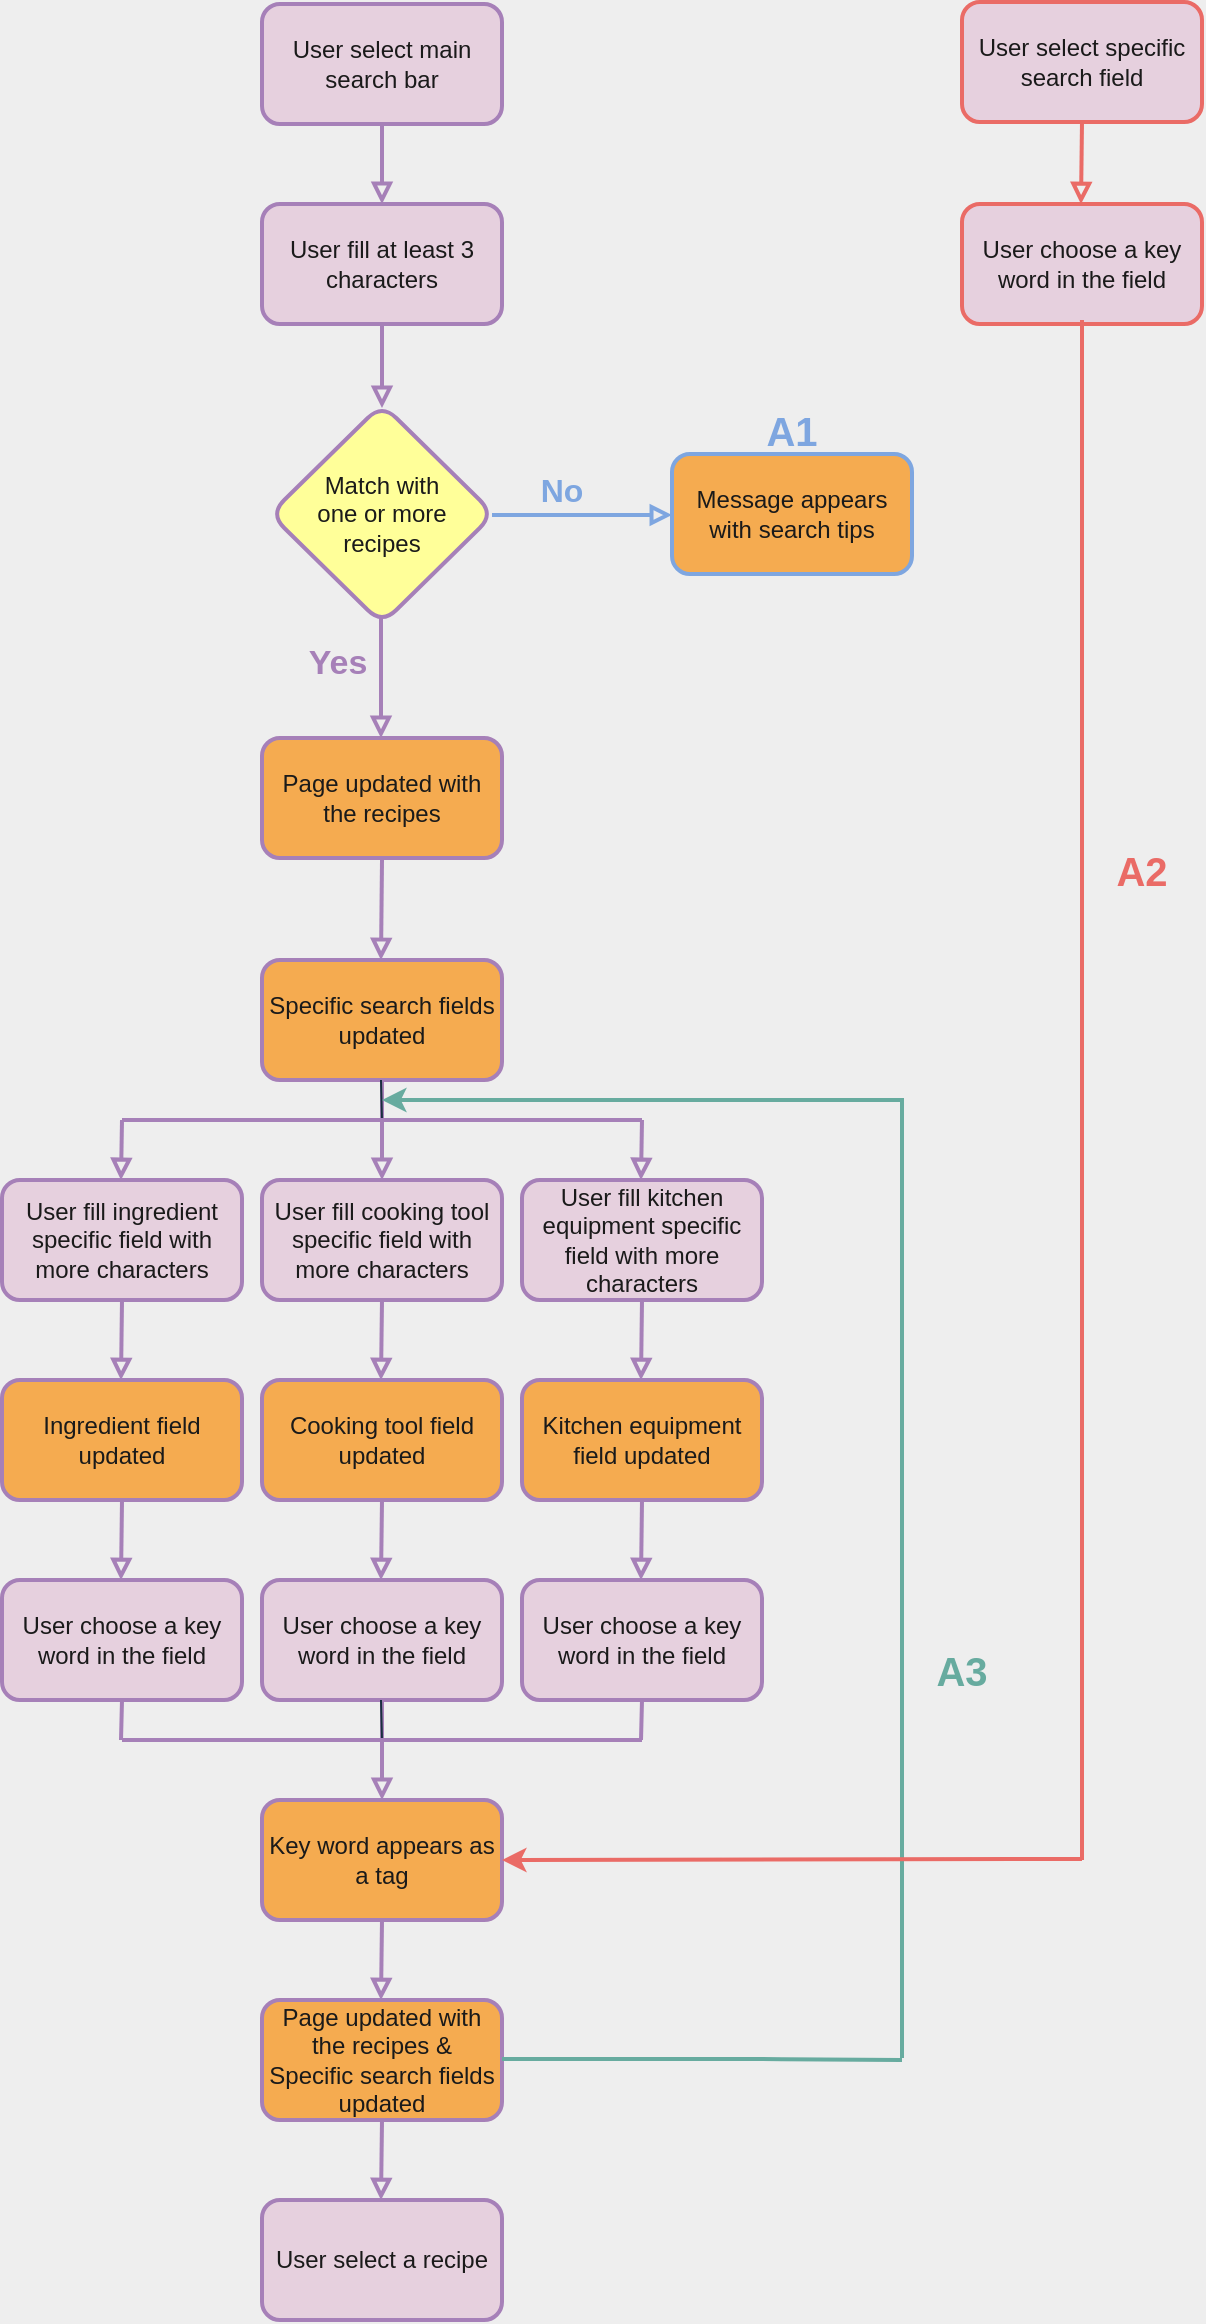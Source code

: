 <mxfile version="15.7.3" type="github">
  <diagram id="BQZGS3TxGwnYLphWOaI2" name="Page-1">
    <mxGraphModel dx="844" dy="443" grid="1" gridSize="10" guides="1" tooltips="1" connect="1" arrows="1" fold="1" page="1" pageScale="1" pageWidth="827" pageHeight="1169" background="#EEEEEE" math="0" shadow="0">
      <root>
        <mxCell id="0" />
        <mxCell id="1" parent="0" />
        <mxCell id="Tk_SjcsIPn881NdWUmbV-1" value="User select main search bar" style="whiteSpace=wrap;html=1;fillColor=#E6D0DE;strokeColor=#A680B8;rounded=1;fontColor=#1A1A1A;strokeWidth=2;" vertex="1" parent="1">
          <mxGeometry x="200" y="5" width="120" height="60" as="geometry" />
        </mxCell>
        <mxCell id="Tk_SjcsIPn881NdWUmbV-4" value="" style="endArrow=block;html=1;endFill=0;labelBackgroundColor=#EEEEEE;strokeColor=#A680B8;fontColor=#000000;strokeWidth=2;" edge="1" parent="1">
          <mxGeometry width="50" height="50" relative="1" as="geometry">
            <mxPoint x="260" y="65" as="sourcePoint" />
            <mxPoint x="260" y="105" as="targetPoint" />
          </mxGeometry>
        </mxCell>
        <mxCell id="Tk_SjcsIPn881NdWUmbV-5" value="User fill at least 3 characters" style="whiteSpace=wrap;html=1;fillColor=#E6D0DE;strokeColor=#A680B8;rounded=1;fontColor=#1A1A1A;strokeWidth=2;" vertex="1" parent="1">
          <mxGeometry x="200" y="105" width="120" height="60" as="geometry" />
        </mxCell>
        <mxCell id="Tk_SjcsIPn881NdWUmbV-6" value="Match with &lt;br&gt;one or more &lt;br&gt;recipes" style="rhombus;whiteSpace=wrap;html=1;fillColor=#FFFF99;strokeColor=#A680B8;rounded=1;fontColor=#1A1A1A;strokeWidth=2;" vertex="1" parent="1">
          <mxGeometry x="204" y="205" width="112" height="110" as="geometry" />
        </mxCell>
        <mxCell id="Tk_SjcsIPn881NdWUmbV-7" value="" style="endArrow=block;html=1;endFill=0;labelBackgroundColor=#EEEEEE;strokeColor=#A680B8;fontColor=#000000;strokeWidth=2;" edge="1" parent="1">
          <mxGeometry width="50" height="50" relative="1" as="geometry">
            <mxPoint x="260" y="165" as="sourcePoint" />
            <mxPoint x="260" y="207" as="targetPoint" />
          </mxGeometry>
        </mxCell>
        <mxCell id="Tk_SjcsIPn881NdWUmbV-8" value="" style="endArrow=block;html=1;endFill=0;strokeColor=#7EA6E0;strokeWidth=2;arcSize=20;labelBackgroundColor=#EEEEEE;fontColor=#7EA6E0;" edge="1" parent="1">
          <mxGeometry width="50" height="50" relative="1" as="geometry">
            <mxPoint x="315" y="260.5" as="sourcePoint" />
            <mxPoint x="405" y="260.5" as="targetPoint" />
          </mxGeometry>
        </mxCell>
        <mxCell id="Tk_SjcsIPn881NdWUmbV-9" value="No" style="text;html=1;strokeColor=none;fillColor=none;align=center;verticalAlign=middle;whiteSpace=wrap;fontColor=#7EA6E0;rounded=1;fontStyle=1;fontSize=16;" vertex="1" parent="1">
          <mxGeometry x="320" y="233" width="60" height="30" as="geometry" />
        </mxCell>
        <mxCell id="Tk_SjcsIPn881NdWUmbV-10" value="Yes" style="text;html=1;strokeColor=none;fillColor=none;align=center;verticalAlign=middle;whiteSpace=wrap;rounded=1;fontColor=#A680B8;fontStyle=1;fontSize=17;" vertex="1" parent="1">
          <mxGeometry x="208" y="320" width="60" height="30" as="geometry" />
        </mxCell>
        <mxCell id="Tk_SjcsIPn881NdWUmbV-11" value="" style="endArrow=block;html=1;endFill=0;labelBackgroundColor=#EEEEEE;strokeColor=#A680B8;fontColor=#000000;strokeWidth=2;" edge="1" parent="1">
          <mxGeometry width="50" height="50" relative="1" as="geometry">
            <mxPoint x="259.5" y="312" as="sourcePoint" />
            <mxPoint x="259.5" y="372" as="targetPoint" />
          </mxGeometry>
        </mxCell>
        <mxCell id="Tk_SjcsIPn881NdWUmbV-13" value="Page updated with the recipes" style="whiteSpace=wrap;html=1;fillColor=#F5AB50;strokeColor=#A680B8;rounded=1;fontColor=#1A1A1A;strokeWidth=2;" vertex="1" parent="1">
          <mxGeometry x="200" y="372" width="120" height="60" as="geometry" />
        </mxCell>
        <mxCell id="Tk_SjcsIPn881NdWUmbV-24" value="" style="edgeStyle=orthogonalEdgeStyle;orthogonalLoop=1;jettySize=auto;html=1;endArrow=block;endFill=0;labelBackgroundColor=#EEEEEE;strokeColor=#A680B8;fontColor=#000000;strokeWidth=2;" edge="1" parent="1" source="Tk_SjcsIPn881NdWUmbV-15" target="Tk_SjcsIPn881NdWUmbV-19">
          <mxGeometry relative="1" as="geometry" />
        </mxCell>
        <mxCell id="Tk_SjcsIPn881NdWUmbV-15" value="Specific search fields updated" style="whiteSpace=wrap;html=1;fillColor=#F5AB50;strokeColor=#A680B8;rounded=1;fontColor=#1A1A1A;strokeWidth=2;" vertex="1" parent="1">
          <mxGeometry x="200" y="483" width="120" height="60" as="geometry" />
        </mxCell>
        <mxCell id="Tk_SjcsIPn881NdWUmbV-16" value="" style="endArrow=block;html=1;endFill=0;labelBackgroundColor=#EEEEEE;strokeColor=#A680B8;fontColor=#000000;strokeWidth=2;" edge="1" parent="1">
          <mxGeometry width="50" height="50" relative="1" as="geometry">
            <mxPoint x="260" y="433" as="sourcePoint" />
            <mxPoint x="259.5" y="483" as="targetPoint" />
          </mxGeometry>
        </mxCell>
        <mxCell id="Tk_SjcsIPn881NdWUmbV-17" value="User fill ingredient specific field with more characters" style="whiteSpace=wrap;html=1;fillColor=#E6D0DE;strokeColor=#A680B8;rounded=1;fontColor=#1A1A1A;strokeWidth=2;" vertex="1" parent="1">
          <mxGeometry x="70" y="593" width="120" height="60" as="geometry" />
        </mxCell>
        <mxCell id="Tk_SjcsIPn881NdWUmbV-18" value="" style="endArrow=block;html=1;endFill=0;labelBackgroundColor=#EEEEEE;strokeColor=#A680B8;fontColor=#000000;strokeWidth=2;" edge="1" parent="1">
          <mxGeometry width="50" height="50" relative="1" as="geometry">
            <mxPoint x="130" y="563" as="sourcePoint" />
            <mxPoint x="129.5" y="593" as="targetPoint" />
          </mxGeometry>
        </mxCell>
        <mxCell id="Tk_SjcsIPn881NdWUmbV-19" value="User fill cooking tool specific field with more characters" style="whiteSpace=wrap;html=1;fillColor=#E6D0DE;strokeColor=#A680B8;rounded=1;fontColor=#1A1A1A;strokeWidth=2;" vertex="1" parent="1">
          <mxGeometry x="200" y="593" width="120" height="60" as="geometry" />
        </mxCell>
        <mxCell id="Tk_SjcsIPn881NdWUmbV-20" value="User fill kitchen equipment specific field with more characters" style="whiteSpace=wrap;html=1;fillColor=#E6D0DE;strokeColor=#A680B8;rounded=1;fontColor=#1A1A1A;strokeWidth=2;" vertex="1" parent="1">
          <mxGeometry x="330" y="593" width="120" height="60" as="geometry" />
        </mxCell>
        <mxCell id="Tk_SjcsIPn881NdWUmbV-22" value="" style="endArrow=none;html=1;labelBackgroundColor=#EEEEEE;strokeColor=#182E3E;fontColor=#1A1A1A;" edge="1" parent="1">
          <mxGeometry width="50" height="50" relative="1" as="geometry">
            <mxPoint x="260" y="563" as="sourcePoint" />
            <mxPoint x="259.5" y="543" as="targetPoint" />
          </mxGeometry>
        </mxCell>
        <mxCell id="Tk_SjcsIPn881NdWUmbV-23" value="" style="endArrow=none;html=1;labelBackgroundColor=#EEEEEE;strokeColor=#A680B8;fontColor=#000000;strokeWidth=2;" edge="1" parent="1">
          <mxGeometry width="50" height="50" relative="1" as="geometry">
            <mxPoint x="130" y="563" as="sourcePoint" />
            <mxPoint x="390" y="563" as="targetPoint" />
          </mxGeometry>
        </mxCell>
        <mxCell id="Tk_SjcsIPn881NdWUmbV-25" value="" style="endArrow=block;html=1;endFill=0;labelBackgroundColor=#EEEEEE;strokeColor=#A680B8;fontColor=#000000;strokeWidth=2;" edge="1" parent="1">
          <mxGeometry width="50" height="50" relative="1" as="geometry">
            <mxPoint x="390" y="563" as="sourcePoint" />
            <mxPoint x="389.5" y="593" as="targetPoint" />
          </mxGeometry>
        </mxCell>
        <mxCell id="Tk_SjcsIPn881NdWUmbV-26" value="Ingredient field updated" style="whiteSpace=wrap;html=1;fillColor=#F5AB50;strokeColor=#A680B8;rounded=1;fontColor=#1A1A1A;strokeWidth=2;" vertex="1" parent="1">
          <mxGeometry x="70" y="693" width="120" height="60" as="geometry" />
        </mxCell>
        <mxCell id="Tk_SjcsIPn881NdWUmbV-27" value="Cooking tool field updated" style="whiteSpace=wrap;html=1;fillColor=#F5AB50;strokeColor=#A680B8;rounded=1;fontColor=#1A1A1A;strokeWidth=2;" vertex="1" parent="1">
          <mxGeometry x="200" y="693" width="120" height="60" as="geometry" />
        </mxCell>
        <mxCell id="Tk_SjcsIPn881NdWUmbV-28" value="Kitchen equipment field updated" style="whiteSpace=wrap;html=1;fillColor=#F5AB50;strokeColor=#A680B8;rounded=1;fontColor=#1A1A1A;strokeWidth=2;" vertex="1" parent="1">
          <mxGeometry x="330" y="693" width="120" height="60" as="geometry" />
        </mxCell>
        <mxCell id="Tk_SjcsIPn881NdWUmbV-29" value="" style="endArrow=block;html=1;endFill=0;labelBackgroundColor=#EEEEEE;strokeColor=#A680B8;fontColor=#000000;strokeWidth=2;" edge="1" parent="1">
          <mxGeometry width="50" height="50" relative="1" as="geometry">
            <mxPoint x="130" y="653" as="sourcePoint" />
            <mxPoint x="129.5" y="693" as="targetPoint" />
          </mxGeometry>
        </mxCell>
        <mxCell id="Tk_SjcsIPn881NdWUmbV-31" value="" style="endArrow=block;html=1;endFill=0;labelBackgroundColor=#EEEEEE;strokeColor=#A680B8;fontColor=#000000;strokeWidth=2;" edge="1" parent="1">
          <mxGeometry width="50" height="50" relative="1" as="geometry">
            <mxPoint x="260" y="653" as="sourcePoint" />
            <mxPoint x="259.5" y="693" as="targetPoint" />
          </mxGeometry>
        </mxCell>
        <mxCell id="Tk_SjcsIPn881NdWUmbV-32" value="" style="endArrow=block;html=1;endFill=0;labelBackgroundColor=#EEEEEE;strokeColor=#A680B8;fontColor=#000000;strokeWidth=2;" edge="1" parent="1">
          <mxGeometry width="50" height="50" relative="1" as="geometry">
            <mxPoint x="390" y="653" as="sourcePoint" />
            <mxPoint x="389.5" y="693" as="targetPoint" />
          </mxGeometry>
        </mxCell>
        <mxCell id="Tk_SjcsIPn881NdWUmbV-33" value="User choose a key word in the field" style="whiteSpace=wrap;html=1;fillColor=#E6D0DE;strokeColor=#A680B8;rounded=1;fontColor=#1A1A1A;strokeWidth=2;" vertex="1" parent="1">
          <mxGeometry x="70" y="793" width="120" height="60" as="geometry" />
        </mxCell>
        <mxCell id="Tk_SjcsIPn881NdWUmbV-34" value="" style="endArrow=block;html=1;endFill=0;labelBackgroundColor=#EEEEEE;strokeColor=#A680B8;fontColor=#000000;strokeWidth=2;" edge="1" parent="1">
          <mxGeometry width="50" height="50" relative="1" as="geometry">
            <mxPoint x="130" y="753" as="sourcePoint" />
            <mxPoint x="129.5" y="793" as="targetPoint" />
          </mxGeometry>
        </mxCell>
        <mxCell id="Tk_SjcsIPn881NdWUmbV-36" value="User choose a key word in the field" style="whiteSpace=wrap;html=1;fillColor=#E6D0DE;strokeColor=#A680B8;rounded=1;fontColor=#1A1A1A;strokeWidth=2;" vertex="1" parent="1">
          <mxGeometry x="200" y="793" width="120" height="60" as="geometry" />
        </mxCell>
        <mxCell id="Tk_SjcsIPn881NdWUmbV-37" value="" style="endArrow=block;html=1;endFill=0;labelBackgroundColor=#EEEEEE;strokeColor=#A680B8;fontColor=#000000;strokeWidth=2;" edge="1" parent="1">
          <mxGeometry width="50" height="50" relative="1" as="geometry">
            <mxPoint x="260" y="753" as="sourcePoint" />
            <mxPoint x="259.5" y="793" as="targetPoint" />
          </mxGeometry>
        </mxCell>
        <mxCell id="Tk_SjcsIPn881NdWUmbV-38" value="User choose a key word in the field" style="whiteSpace=wrap;html=1;fillColor=#E6D0DE;strokeColor=#A680B8;rounded=1;fontColor=#1A1A1A;strokeWidth=2;" vertex="1" parent="1">
          <mxGeometry x="330" y="793" width="120" height="60" as="geometry" />
        </mxCell>
        <mxCell id="Tk_SjcsIPn881NdWUmbV-39" value="" style="endArrow=block;html=1;endFill=0;labelBackgroundColor=#EEEEEE;strokeColor=#A680B8;fontColor=#000000;strokeWidth=2;" edge="1" parent="1">
          <mxGeometry width="50" height="50" relative="1" as="geometry">
            <mxPoint x="390" y="753" as="sourcePoint" />
            <mxPoint x="389.5" y="793" as="targetPoint" />
          </mxGeometry>
        </mxCell>
        <mxCell id="Tk_SjcsIPn881NdWUmbV-41" value="Key word appears as a tag" style="whiteSpace=wrap;html=1;fillColor=#F5AB50;strokeColor=#A680B8;rounded=1;fontColor=#1A1A1A;strokeWidth=2;" vertex="1" parent="1">
          <mxGeometry x="200" y="903" width="120" height="60" as="geometry" />
        </mxCell>
        <mxCell id="Tk_SjcsIPn881NdWUmbV-49" value="" style="edgeStyle=orthogonalEdgeStyle;orthogonalLoop=1;jettySize=auto;html=1;endArrow=block;endFill=0;labelBackgroundColor=#EEEEEE;strokeColor=#A680B8;fontColor=#000000;strokeWidth=2;" edge="1" parent="1">
          <mxGeometry relative="1" as="geometry">
            <mxPoint x="260" y="853" as="sourcePoint" />
            <mxPoint x="260" y="903" as="targetPoint" />
          </mxGeometry>
        </mxCell>
        <mxCell id="Tk_SjcsIPn881NdWUmbV-50" value="" style="endArrow=none;html=1;endFill=0;labelBackgroundColor=#EEEEEE;strokeColor=#A680B8;fontColor=#000000;strokeWidth=2;" edge="1" parent="1">
          <mxGeometry width="50" height="50" relative="1" as="geometry">
            <mxPoint x="130" y="853" as="sourcePoint" />
            <mxPoint x="129.5" y="873" as="targetPoint" />
          </mxGeometry>
        </mxCell>
        <mxCell id="Tk_SjcsIPn881NdWUmbV-51" value="" style="endArrow=none;html=1;labelBackgroundColor=#EEEEEE;strokeColor=#182E3E;fontColor=#1A1A1A;" edge="1" parent="1">
          <mxGeometry width="50" height="50" relative="1" as="geometry">
            <mxPoint x="260" y="873" as="sourcePoint" />
            <mxPoint x="259.5" y="853" as="targetPoint" />
          </mxGeometry>
        </mxCell>
        <mxCell id="Tk_SjcsIPn881NdWUmbV-52" value="" style="endArrow=none;html=1;labelBackgroundColor=#EEEEEE;strokeColor=#A680B8;fontColor=#000000;strokeWidth=2;" edge="1" parent="1">
          <mxGeometry width="50" height="50" relative="1" as="geometry">
            <mxPoint x="130" y="873" as="sourcePoint" />
            <mxPoint x="390" y="873" as="targetPoint" />
          </mxGeometry>
        </mxCell>
        <mxCell id="Tk_SjcsIPn881NdWUmbV-53" value="" style="endArrow=none;html=1;endFill=0;labelBackgroundColor=#EEEEEE;strokeColor=#A680B8;fontColor=#000000;strokeWidth=2;" edge="1" parent="1">
          <mxGeometry width="50" height="50" relative="1" as="geometry">
            <mxPoint x="390" y="853" as="sourcePoint" />
            <mxPoint x="389.5" y="873" as="targetPoint" />
          </mxGeometry>
        </mxCell>
        <mxCell id="Tk_SjcsIPn881NdWUmbV-54" value="Page updated with the recipes &amp;amp; &lt;br&gt;Specific search fields updated" style="whiteSpace=wrap;html=1;fillColor=#F5AB50;strokeColor=#A680B8;rounded=1;fontColor=#1A1A1A;strokeWidth=2;" vertex="1" parent="1">
          <mxGeometry x="200" y="1003" width="120" height="60" as="geometry" />
        </mxCell>
        <mxCell id="Tk_SjcsIPn881NdWUmbV-56" value="" style="endArrow=block;html=1;endFill=0;labelBackgroundColor=#EEEEEE;strokeColor=#A680B8;fontColor=#000000;strokeWidth=2;" edge="1" parent="1">
          <mxGeometry width="50" height="50" relative="1" as="geometry">
            <mxPoint x="260" y="963" as="sourcePoint" />
            <mxPoint x="259.5" y="1003" as="targetPoint" />
          </mxGeometry>
        </mxCell>
        <mxCell id="Tk_SjcsIPn881NdWUmbV-58" value="User select a recipe" style="whiteSpace=wrap;html=1;fillColor=#E6D0DE;strokeColor=#A680B8;rounded=1;fontColor=#1A1A1A;strokeWidth=2;" vertex="1" parent="1">
          <mxGeometry x="200" y="1103" width="120" height="60" as="geometry" />
        </mxCell>
        <mxCell id="Tk_SjcsIPn881NdWUmbV-59" value="" style="endArrow=block;html=1;endFill=0;labelBackgroundColor=#EEEEEE;strokeColor=#A680B8;fontColor=#1A1A1A;strokeWidth=2;" edge="1" parent="1">
          <mxGeometry width="50" height="50" relative="1" as="geometry">
            <mxPoint x="260" y="1063" as="sourcePoint" />
            <mxPoint x="259.5" y="1103" as="targetPoint" />
          </mxGeometry>
        </mxCell>
        <mxCell id="Tk_SjcsIPn881NdWUmbV-60" value="Message appears with search tips" style="whiteSpace=wrap;html=1;fillColor=#F5AB50;strokeColor=#7EA6E0;strokeWidth=2;rounded=1;fontColor=#1A1A1A;" vertex="1" parent="1">
          <mxGeometry x="405" y="230" width="120" height="60" as="geometry" />
        </mxCell>
        <mxCell id="Tk_SjcsIPn881NdWUmbV-61" value="A1" style="text;html=1;strokeColor=none;fillColor=none;align=center;verticalAlign=middle;whiteSpace=wrap;fontColor=#7EA6E0;rounded=1;fontSize=20;fontStyle=1" vertex="1" parent="1">
          <mxGeometry x="435" y="203" width="60" height="30" as="geometry" />
        </mxCell>
        <mxCell id="Tk_SjcsIPn881NdWUmbV-64" value="" style="endArrow=classic;html=1;fontColor=#1A1A1A;strokeColor=#67AB9F;strokeWidth=2;labelBackgroundColor=#EEEEEE;" edge="1" parent="1">
          <mxGeometry width="50" height="50" relative="1" as="geometry">
            <mxPoint x="520" y="553" as="sourcePoint" />
            <mxPoint x="260" y="553" as="targetPoint" />
          </mxGeometry>
        </mxCell>
        <mxCell id="Tk_SjcsIPn881NdWUmbV-65" value="" style="endArrow=none;html=1;fontColor=#1A1A1A;strokeColor=#67AB9F;strokeWidth=2;endFill=0;labelBackgroundColor=#EEEEEE;" edge="1" parent="1">
          <mxGeometry width="50" height="50" relative="1" as="geometry">
            <mxPoint x="320" y="1032.5" as="sourcePoint" />
            <mxPoint x="520" y="1033" as="targetPoint" />
            <Array as="points">
              <mxPoint x="450" y="1032.5" />
            </Array>
          </mxGeometry>
        </mxCell>
        <mxCell id="Tk_SjcsIPn881NdWUmbV-66" value="" style="endArrow=none;html=1;fontColor=#1A1A1A;strokeColor=#67AB9F;strokeWidth=2;labelBackgroundColor=#EEEEEE;" edge="1" parent="1">
          <mxGeometry width="50" height="50" relative="1" as="geometry">
            <mxPoint x="520" y="1032" as="sourcePoint" />
            <mxPoint x="520" y="552" as="targetPoint" />
          </mxGeometry>
        </mxCell>
        <mxCell id="Tk_SjcsIPn881NdWUmbV-68" value="A3" style="text;html=1;strokeColor=none;fillColor=none;align=center;verticalAlign=middle;whiteSpace=wrap;fontColor=#67AB9F;rounded=1;arcSize=0;fontSize=20;fontStyle=1" vertex="1" parent="1">
          <mxGeometry x="520" y="823" width="60" height="30" as="geometry" />
        </mxCell>
        <mxCell id="Tk_SjcsIPn881NdWUmbV-69" value="User choose a key word in the field" style="whiteSpace=wrap;html=1;fillColor=#E6D0DE;strokeColor=#EA6B66;rounded=1;fontColor=#1A1A1A;strokeWidth=2;" vertex="1" parent="1">
          <mxGeometry x="550" y="105" width="120" height="60" as="geometry" />
        </mxCell>
        <mxCell id="Tk_SjcsIPn881NdWUmbV-70" value="" style="endArrow=none;html=1;endFill=0;labelBackgroundColor=#EEEEEE;strokeColor=#EA6B66;fontColor=#1A1A1A;strokeWidth=2;" edge="1" parent="1">
          <mxGeometry width="50" height="50" relative="1" as="geometry">
            <mxPoint x="610" y="163" as="sourcePoint" />
            <mxPoint x="610" y="933" as="targetPoint" />
          </mxGeometry>
        </mxCell>
        <mxCell id="Tk_SjcsIPn881NdWUmbV-71" value="User select specific search field" style="whiteSpace=wrap;html=1;fillColor=#E6D0DE;strokeColor=#EA6B66;rounded=1;fontColor=#1A1A1A;strokeWidth=2;" vertex="1" parent="1">
          <mxGeometry x="550" y="4" width="120" height="60" as="geometry" />
        </mxCell>
        <mxCell id="Tk_SjcsIPn881NdWUmbV-72" value="" style="endArrow=block;html=1;endFill=0;labelBackgroundColor=#EEEEEE;strokeColor=#EA6B66;fontColor=#1A1A1A;strokeWidth=2;" edge="1" parent="1">
          <mxGeometry width="50" height="50" relative="1" as="geometry">
            <mxPoint x="610" y="64" as="sourcePoint" />
            <mxPoint x="609.5" y="105" as="targetPoint" />
          </mxGeometry>
        </mxCell>
        <mxCell id="Tk_SjcsIPn881NdWUmbV-73" value="" style="endArrow=classic;html=1;fontColor=#1A1A1A;strokeColor=#EA6B66;strokeWidth=2;labelBackgroundColor=#EEEEEE;entryX=1;entryY=0.5;entryDx=0;entryDy=0;" edge="1" parent="1" target="Tk_SjcsIPn881NdWUmbV-41">
          <mxGeometry width="50" height="50" relative="1" as="geometry">
            <mxPoint x="610" y="932.5" as="sourcePoint" />
            <mxPoint x="350" y="932.5" as="targetPoint" />
          </mxGeometry>
        </mxCell>
        <mxCell id="Tk_SjcsIPn881NdWUmbV-74" value="A2" style="text;html=1;strokeColor=none;fillColor=none;align=center;verticalAlign=middle;whiteSpace=wrap;fontColor=#EA6B66;rounded=1;arcSize=0;fontSize=20;fontStyle=1" vertex="1" parent="1">
          <mxGeometry x="610" y="423" width="60" height="30" as="geometry" />
        </mxCell>
      </root>
    </mxGraphModel>
  </diagram>
</mxfile>
